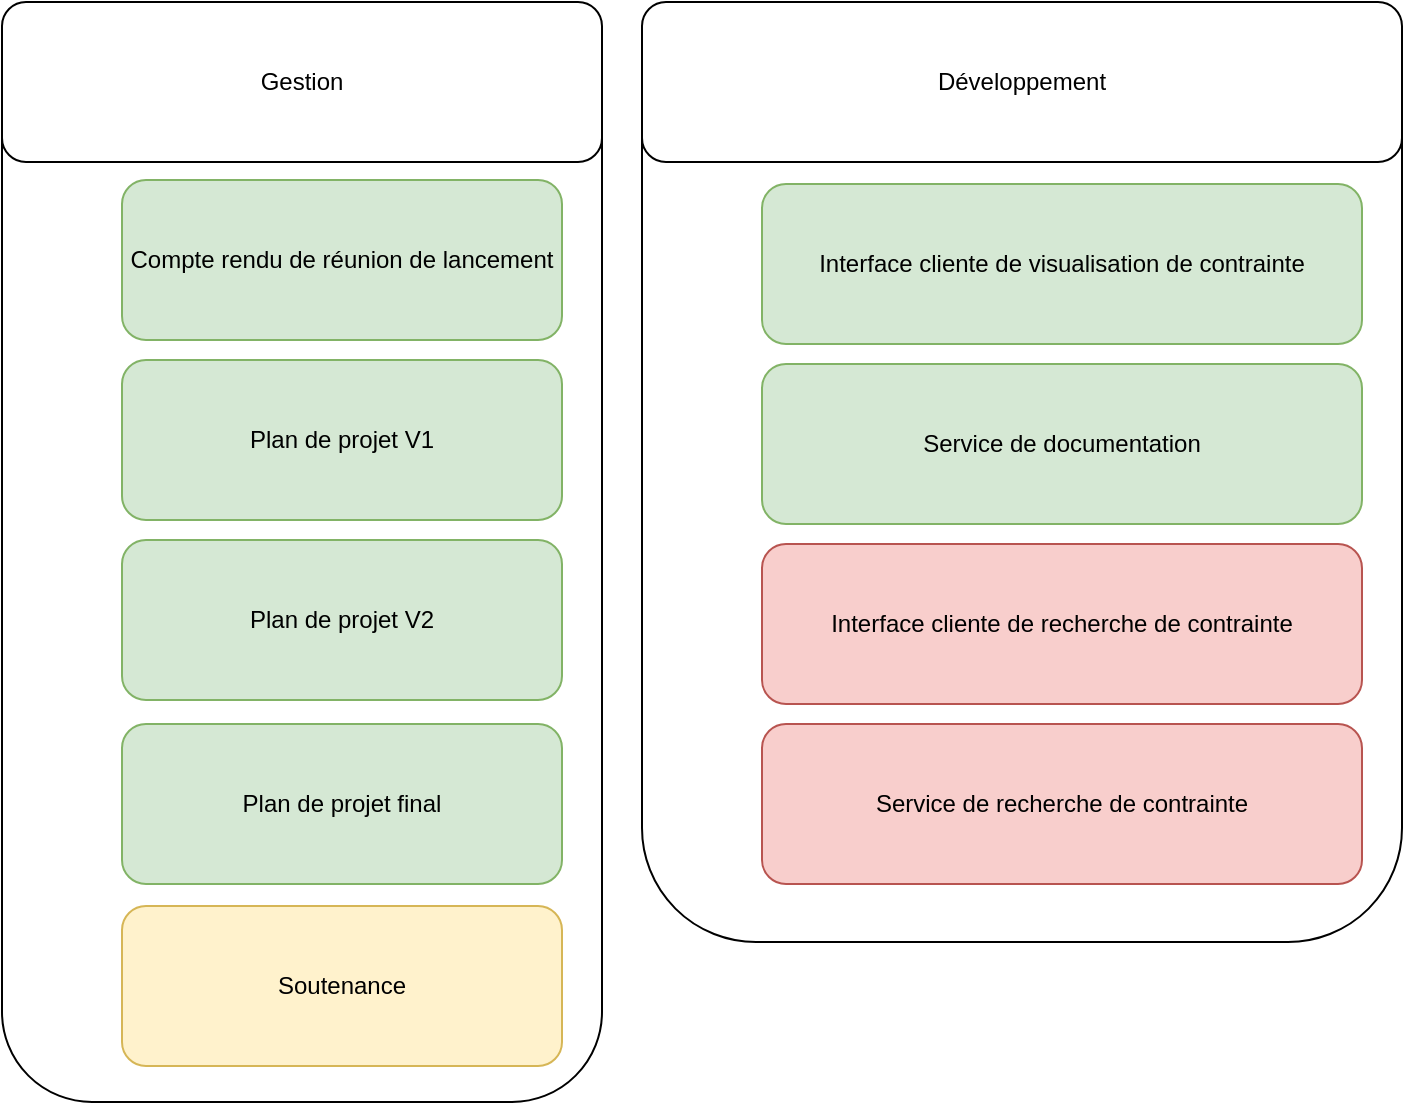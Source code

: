 <mxfile version="21.1.4" type="device">
  <diagram id="LGfyghavy2vzJPJB4fR_" name="Page-1">
    <mxGraphModel dx="1313" dy="614" grid="1" gridSize="10" guides="1" tooltips="1" connect="1" arrows="1" fold="1" page="1" pageScale="1" pageWidth="827" pageHeight="1169" math="0" shadow="0">
      <root>
        <mxCell id="0" />
        <mxCell id="1" parent="0" />
        <mxCell id="23H8FOzGDXMRkR2mu5OT-27" value="" style="rounded=1;whiteSpace=wrap;html=1;" vertex="1" parent="1">
          <mxGeometry x="480" y="200" width="380" height="470" as="geometry" />
        </mxCell>
        <mxCell id="23H8FOzGDXMRkR2mu5OT-28" value="" style="rounded=1;whiteSpace=wrap;html=1;" vertex="1" parent="1">
          <mxGeometry x="160" y="200" width="300" height="550" as="geometry" />
        </mxCell>
        <mxCell id="23H8FOzGDXMRkR2mu5OT-29" value="Gestion" style="rounded=1;whiteSpace=wrap;html=1;" vertex="1" parent="1">
          <mxGeometry x="160" y="200" width="300" height="80" as="geometry" />
        </mxCell>
        <mxCell id="23H8FOzGDXMRkR2mu5OT-30" value="Compte rendu de réunion de lancement" style="rounded=1;whiteSpace=wrap;html=1;fillColor=#d5e8d4;strokeColor=#82b366;" vertex="1" parent="1">
          <mxGeometry x="220" y="289" width="220" height="80" as="geometry" />
        </mxCell>
        <mxCell id="23H8FOzGDXMRkR2mu5OT-31" value="Plan de projet V1" style="rounded=1;whiteSpace=wrap;html=1;fillColor=#d5e8d4;strokeColor=#82b366;" vertex="1" parent="1">
          <mxGeometry x="220" y="379" width="220" height="80" as="geometry" />
        </mxCell>
        <mxCell id="23H8FOzGDXMRkR2mu5OT-32" value="Plan de projet V2" style="rounded=1;whiteSpace=wrap;html=1;fillColor=#d5e8d4;strokeColor=#82b366;" vertex="1" parent="1">
          <mxGeometry x="220" y="469" width="220" height="80" as="geometry" />
        </mxCell>
        <mxCell id="23H8FOzGDXMRkR2mu5OT-33" value="Plan de projet final" style="rounded=1;whiteSpace=wrap;html=1;fillColor=#d5e8d4;strokeColor=#82b366;" vertex="1" parent="1">
          <mxGeometry x="220" y="561" width="220" height="80" as="geometry" />
        </mxCell>
        <mxCell id="23H8FOzGDXMRkR2mu5OT-34" value="Développement" style="rounded=1;whiteSpace=wrap;html=1;" vertex="1" parent="1">
          <mxGeometry x="480" y="200" width="380" height="80" as="geometry" />
        </mxCell>
        <mxCell id="23H8FOzGDXMRkR2mu5OT-35" value="Interface cliente de visualisation de contrainte" style="rounded=1;whiteSpace=wrap;html=1;fillColor=#d5e8d4;strokeColor=#82b366;" vertex="1" parent="1">
          <mxGeometry x="540" y="291" width="300" height="80" as="geometry" />
        </mxCell>
        <mxCell id="23H8FOzGDXMRkR2mu5OT-36" value="Service de documentation" style="rounded=1;whiteSpace=wrap;html=1;fillColor=#d5e8d4;strokeColor=#82b366;" vertex="1" parent="1">
          <mxGeometry x="540" y="381" width="300" height="80" as="geometry" />
        </mxCell>
        <mxCell id="23H8FOzGDXMRkR2mu5OT-37" value="Soutenance" style="rounded=1;whiteSpace=wrap;html=1;fillColor=#fff2cc;strokeColor=#d6b656;" vertex="1" parent="1">
          <mxGeometry x="220" y="652" width="220" height="80" as="geometry" />
        </mxCell>
        <mxCell id="23H8FOzGDXMRkR2mu5OT-38" value="Interface cliente de recherche de contrainte" style="rounded=1;whiteSpace=wrap;html=1;fillColor=#f8cecc;strokeColor=#b85450;" vertex="1" parent="1">
          <mxGeometry x="540" y="471" width="300" height="80" as="geometry" />
        </mxCell>
        <mxCell id="23H8FOzGDXMRkR2mu5OT-39" value="Service de recherche de contrainte" style="rounded=1;whiteSpace=wrap;html=1;fillColor=#f8cecc;strokeColor=#b85450;" vertex="1" parent="1">
          <mxGeometry x="540" y="561" width="300" height="80" as="geometry" />
        </mxCell>
      </root>
    </mxGraphModel>
  </diagram>
</mxfile>
